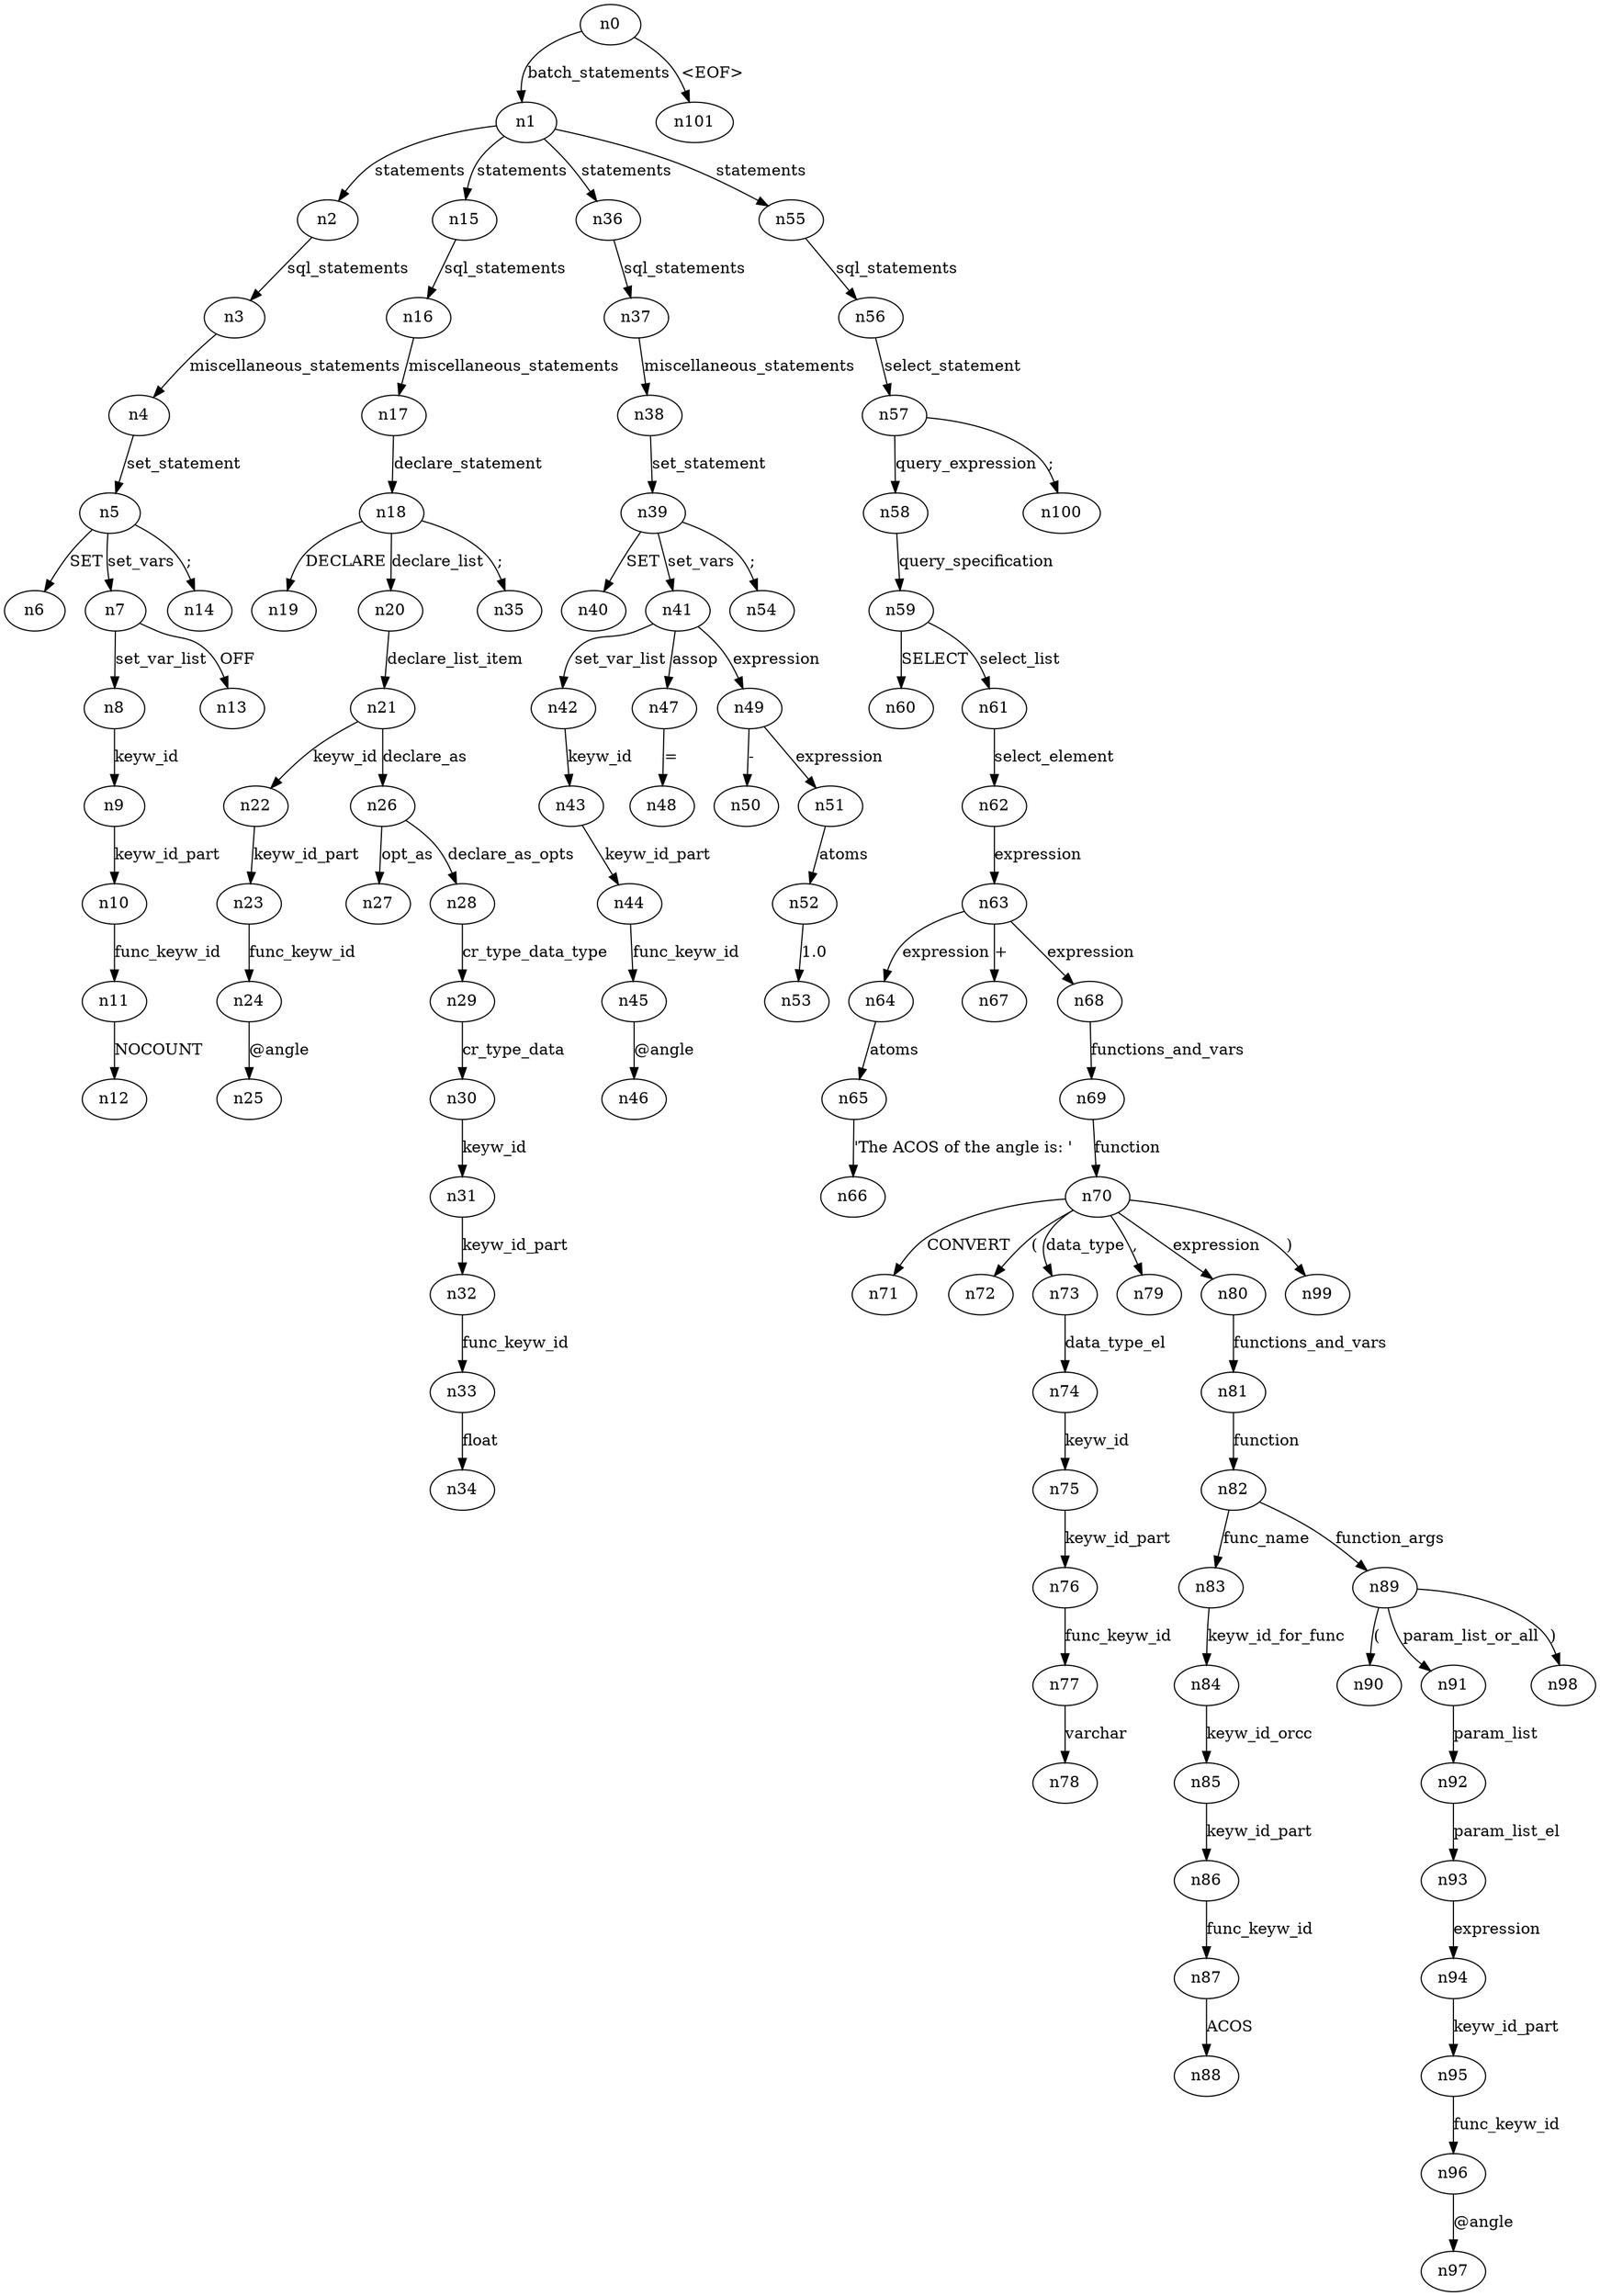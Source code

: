 digraph ParseTree {
  n0 -> n1 [label="batch_statements"];
  n1 -> n2 [label="statements"];
  n2 -> n3 [label="sql_statements"];
  n3 -> n4 [label="miscellaneous_statements"];
  n4 -> n5 [label="set_statement"];
  n5 -> n6 [label="SET"];
  n5 -> n7 [label="set_vars"];
  n7 -> n8 [label="set_var_list"];
  n8 -> n9 [label="keyw_id"];
  n9 -> n10 [label="keyw_id_part"];
  n10 -> n11 [label="func_keyw_id"];
  n11 -> n12 [label="NOCOUNT"];
  n7 -> n13 [label="OFF"];
  n5 -> n14 [label=";"];
  n1 -> n15 [label="statements"];
  n15 -> n16 [label="sql_statements"];
  n16 -> n17 [label="miscellaneous_statements"];
  n17 -> n18 [label="declare_statement"];
  n18 -> n19 [label="DECLARE"];
  n18 -> n20 [label="declare_list"];
  n20 -> n21 [label="declare_list_item"];
  n21 -> n22 [label="keyw_id"];
  n22 -> n23 [label="keyw_id_part"];
  n23 -> n24 [label="func_keyw_id"];
  n24 -> n25 [label="@angle"];
  n21 -> n26 [label="declare_as"];
  n26 -> n27 [label="opt_as"];
  n26 -> n28 [label="declare_as_opts"];
  n28 -> n29 [label="cr_type_data_type"];
  n29 -> n30 [label="cr_type_data"];
  n30 -> n31 [label="keyw_id"];
  n31 -> n32 [label="keyw_id_part"];
  n32 -> n33 [label="func_keyw_id"];
  n33 -> n34 [label="float"];
  n18 -> n35 [label=";"];
  n1 -> n36 [label="statements"];
  n36 -> n37 [label="sql_statements"];
  n37 -> n38 [label="miscellaneous_statements"];
  n38 -> n39 [label="set_statement"];
  n39 -> n40 [label="SET"];
  n39 -> n41 [label="set_vars"];
  n41 -> n42 [label="set_var_list"];
  n42 -> n43 [label="keyw_id"];
  n43 -> n44 [label="keyw_id_part"];
  n44 -> n45 [label="func_keyw_id"];
  n45 -> n46 [label="@angle"];
  n41 -> n47 [label="assop"];
  n47 -> n48 [label="="];
  n41 -> n49 [label="expression"];
  n49 -> n50 [label="-"];
  n49 -> n51 [label="expression"];
  n51 -> n52 [label="atoms"];
  n52 -> n53 [label="1.0"];
  n39 -> n54 [label=";"];
  n1 -> n55 [label="statements"];
  n55 -> n56 [label="sql_statements"];
  n56 -> n57 [label="select_statement"];
  n57 -> n58 [label="query_expression"];
  n58 -> n59 [label="query_specification"];
  n59 -> n60 [label="SELECT"];
  n59 -> n61 [label="select_list"];
  n61 -> n62 [label="select_element"];
  n62 -> n63 [label="expression"];
  n63 -> n64 [label="expression"];
  n64 -> n65 [label="atoms"];
  n65 -> n66 [label="'The ACOS of the angle is: '"];
  n63 -> n67 [label="+"];
  n63 -> n68 [label="expression"];
  n68 -> n69 [label="functions_and_vars"];
  n69 -> n70 [label="function"];
  n70 -> n71 [label="CONVERT"];
  n70 -> n72 [label="("];
  n70 -> n73 [label="data_type"];
  n73 -> n74 [label="data_type_el"];
  n74 -> n75 [label="keyw_id"];
  n75 -> n76 [label="keyw_id_part"];
  n76 -> n77 [label="func_keyw_id"];
  n77 -> n78 [label="varchar"];
  n70 -> n79 [label=","];
  n70 -> n80 [label="expression"];
  n80 -> n81 [label="functions_and_vars"];
  n81 -> n82 [label="function"];
  n82 -> n83 [label="func_name"];
  n83 -> n84 [label="keyw_id_for_func"];
  n84 -> n85 [label="keyw_id_orcc"];
  n85 -> n86 [label="keyw_id_part"];
  n86 -> n87 [label="func_keyw_id"];
  n87 -> n88 [label="ACOS"];
  n82 -> n89 [label="function_args"];
  n89 -> n90 [label="("];
  n89 -> n91 [label="param_list_or_all"];
  n91 -> n92 [label="param_list"];
  n92 -> n93 [label="param_list_el"];
  n93 -> n94 [label="expression"];
  n94 -> n95 [label="keyw_id_part"];
  n95 -> n96 [label="func_keyw_id"];
  n96 -> n97 [label="@angle"];
  n89 -> n98 [label=")"];
  n70 -> n99 [label=")"];
  n57 -> n100 [label=";"];
  n0 -> n101 [label="<EOF>"];
}